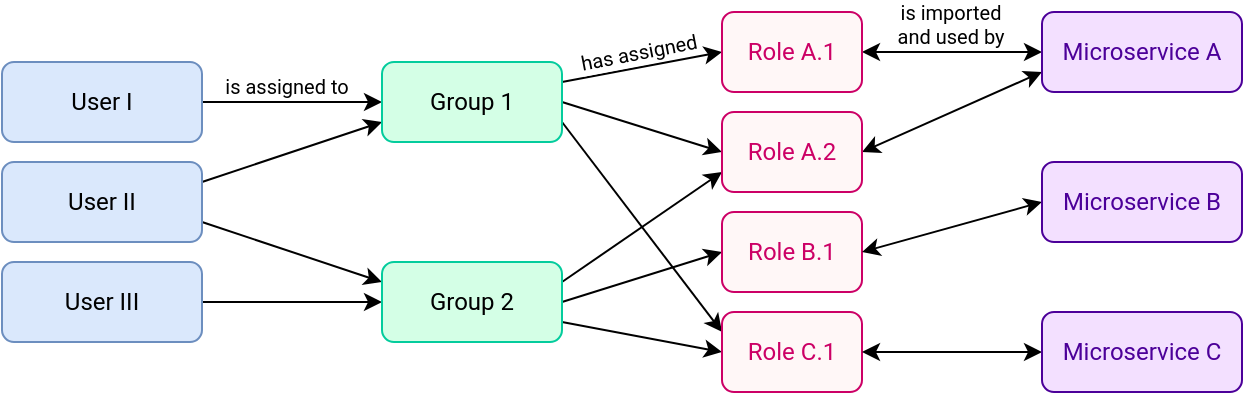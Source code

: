 <mxfile version="13.8.1" type="google"><diagram id="SOJGDQ3V0tpDCRtj3oEf" name="Page-1"><mxGraphModel dx="328" dy="198" grid="1" gridSize="10" guides="1" tooltips="1" connect="1" arrows="1" fold="1" page="1" pageScale="1" pageWidth="620" pageHeight="200" math="0" shadow="0"><root><mxCell id="0"/><mxCell id="1" parent="0"/><mxCell id="yHwz0h-PSisfzpWsAm40-13" style="edgeStyle=entityRelationEdgeStyle;rounded=0;orthogonalLoop=1;jettySize=auto;html=1;exitX=1;exitY=0.5;exitDx=0;exitDy=0;entryX=0;entryY=0.5;entryDx=0;entryDy=0;fontFamily=Roboto;fontSource=https%3A%2F%2Ffonts.googleapis.com%2Fcss%3Ffamily%3DRoboto;fontColor=#CC0066;" parent="1" source="yHwz0h-PSisfzpWsAm40-1" target="yHwz0h-PSisfzpWsAm40-4" edge="1"><mxGeometry relative="1" as="geometry"/></mxCell><mxCell id="yHwz0h-PSisfzpWsAm40-17" value="is assigned to" style="edgeLabel;html=1;align=center;verticalAlign=middle;resizable=0;points=[];fontFamily=Roboto;fontSize=10;" parent="yHwz0h-PSisfzpWsAm40-13" vertex="1" connectable="0"><mxGeometry x="-0.164" relative="1" as="geometry"><mxPoint x="4" y="-8" as="offset"/></mxGeometry></mxCell><mxCell id="yHwz0h-PSisfzpWsAm40-1" value="User I" style="rounded=1;whiteSpace=wrap;html=1;fontFamily=Roboto;fontSource=https%3A%2F%2Ffonts.googleapis.com%2Fcss%3Ffamily%3DRoboto;fillColor=#dae8fc;strokeColor=#6c8ebf;" parent="1" vertex="1"><mxGeometry y="30" width="100" height="40" as="geometry"/></mxCell><mxCell id="yHwz0h-PSisfzpWsAm40-15" style="rounded=0;orthogonalLoop=1;jettySize=auto;html=1;exitX=1;exitY=0.25;exitDx=0;exitDy=0;entryX=0;entryY=0.75;entryDx=0;entryDy=0;fontFamily=Roboto;fontSource=https%3A%2F%2Ffonts.googleapis.com%2Fcss%3Ffamily%3DRoboto;fontColor=#CC0066;" parent="1" source="yHwz0h-PSisfzpWsAm40-2" target="yHwz0h-PSisfzpWsAm40-4" edge="1"><mxGeometry relative="1" as="geometry"/></mxCell><mxCell id="yHwz0h-PSisfzpWsAm40-19" style="rounded=0;orthogonalLoop=1;jettySize=auto;html=1;exitX=1;exitY=0.75;exitDx=0;exitDy=0;fontFamily=Roboto;fontSource=https%3A%2F%2Ffonts.googleapis.com%2Fcss%3Ffamily%3DRoboto;fontColor=#CC0066;entryX=0;entryY=0.25;entryDx=0;entryDy=0;" parent="1" source="yHwz0h-PSisfzpWsAm40-2" target="yHwz0h-PSisfzpWsAm40-5" edge="1"><mxGeometry relative="1" as="geometry"><mxPoint x="210" y="150" as="targetPoint"/></mxGeometry></mxCell><mxCell id="yHwz0h-PSisfzpWsAm40-2" value="User II" style="rounded=1;whiteSpace=wrap;html=1;fontFamily=Roboto;fontSource=https%3A%2F%2Ffonts.googleapis.com%2Fcss%3Ffamily%3DRoboto;fillColor=#dae8fc;strokeColor=#6c8ebf;" parent="1" vertex="1"><mxGeometry y="80" width="100" height="40" as="geometry"/></mxCell><mxCell id="yHwz0h-PSisfzpWsAm40-18" style="edgeStyle=orthogonalEdgeStyle;curved=1;rounded=0;orthogonalLoop=1;jettySize=auto;html=1;exitX=1;exitY=0.5;exitDx=0;exitDy=0;entryX=0;entryY=0.5;entryDx=0;entryDy=0;fontFamily=Roboto;fontSource=https%3A%2F%2Ffonts.googleapis.com%2Fcss%3Ffamily%3DRoboto;fontColor=#CC0066;" parent="1" source="yHwz0h-PSisfzpWsAm40-3" target="yHwz0h-PSisfzpWsAm40-5" edge="1"><mxGeometry relative="1" as="geometry"/></mxCell><mxCell id="yHwz0h-PSisfzpWsAm40-3" value="User III" style="rounded=1;whiteSpace=wrap;html=1;fontFamily=Roboto;fontSource=https%3A%2F%2Ffonts.googleapis.com%2Fcss%3Ffamily%3DRoboto;fillColor=#dae8fc;strokeColor=#6c8ebf;" parent="1" vertex="1"><mxGeometry y="130" width="100" height="40" as="geometry"/></mxCell><mxCell id="yHwz0h-PSisfzpWsAm40-21" style="rounded=0;orthogonalLoop=1;jettySize=auto;html=1;exitX=1;exitY=0.75;exitDx=0;exitDy=0;entryX=0;entryY=0.25;entryDx=0;entryDy=0;fontFamily=Roboto;fontSource=https%3A%2F%2Ffonts.googleapis.com%2Fcss%3Ffamily%3DRoboto;fontSize=8;fontColor=#CC0066;" parent="1" source="yHwz0h-PSisfzpWsAm40-4" target="yHwz0h-PSisfzpWsAm40-6" edge="1"><mxGeometry relative="1" as="geometry"/></mxCell><mxCell id="yHwz0h-PSisfzpWsAm40-22" style="rounded=0;orthogonalLoop=1;jettySize=auto;html=1;exitX=1;exitY=0.5;exitDx=0;exitDy=0;entryX=0;entryY=0.5;entryDx=0;entryDy=0;fontFamily=Roboto;fontSource=https%3A%2F%2Ffonts.googleapis.com%2Fcss%3Ffamily%3DRoboto;fontSize=8;fontColor=#CC0066;" parent="1" source="yHwz0h-PSisfzpWsAm40-4" target="yHwz0h-PSisfzpWsAm40-12" edge="1"><mxGeometry relative="1" as="geometry"/></mxCell><mxCell id="yHwz0h-PSisfzpWsAm40-23" style="rounded=0;orthogonalLoop=1;jettySize=auto;html=1;exitX=1;exitY=0.25;exitDx=0;exitDy=0;entryX=0;entryY=0.5;entryDx=0;entryDy=0;fontFamily=Roboto;fontSource=https%3A%2F%2Ffonts.googleapis.com%2Fcss%3Ffamily%3DRoboto;fontSize=8;fontColor=#CC0066;" parent="1" source="yHwz0h-PSisfzpWsAm40-4" target="yHwz0h-PSisfzpWsAm40-8" edge="1"><mxGeometry relative="1" as="geometry"/></mxCell><mxCell id="yHwz0h-PSisfzpWsAm40-27" value="has assigned" style="edgeLabel;html=1;align=center;verticalAlign=middle;resizable=0;points=[];fontSize=10;fontFamily=Roboto;rotation=349;" parent="yHwz0h-PSisfzpWsAm40-23" vertex="1" connectable="0"><mxGeometry x="-0.306" y="2" relative="1" as="geometry"><mxPoint x="10.46" y="-8" as="offset"/></mxGeometry></mxCell><mxCell id="yHwz0h-PSisfzpWsAm40-4" value="Group 1" style="rounded=1;whiteSpace=wrap;html=1;fontFamily=Roboto;fontSource=https%3A%2F%2Ffonts.googleapis.com%2Fcss%3Ffamily%3DRoboto;fillColor=#D4FFE6;strokeColor=#04CC9D;" parent="1" vertex="1"><mxGeometry x="190" y="30" width="90" height="40" as="geometry"/></mxCell><mxCell id="yHwz0h-PSisfzpWsAm40-24" style="rounded=0;orthogonalLoop=1;jettySize=auto;html=1;exitX=1;exitY=0.25;exitDx=0;exitDy=0;entryX=0;entryY=0.75;entryDx=0;entryDy=0;fontFamily=Roboto;fontSource=https%3A%2F%2Ffonts.googleapis.com%2Fcss%3Ffamily%3DRoboto;fontSize=8;fontColor=#CC0066;" parent="1" source="yHwz0h-PSisfzpWsAm40-5" target="yHwz0h-PSisfzpWsAm40-12" edge="1"><mxGeometry relative="1" as="geometry"/></mxCell><mxCell id="yHwz0h-PSisfzpWsAm40-25" style="edgeStyle=none;rounded=0;orthogonalLoop=1;jettySize=auto;html=1;exitX=1;exitY=0.5;exitDx=0;exitDy=0;entryX=0;entryY=0.5;entryDx=0;entryDy=0;fontFamily=Roboto;fontSource=https%3A%2F%2Ffonts.googleapis.com%2Fcss%3Ffamily%3DRoboto;fontSize=8;fontColor=#CC0066;" parent="1" source="yHwz0h-PSisfzpWsAm40-5" target="yHwz0h-PSisfzpWsAm40-7" edge="1"><mxGeometry relative="1" as="geometry"/></mxCell><mxCell id="yHwz0h-PSisfzpWsAm40-26" style="edgeStyle=none;rounded=0;orthogonalLoop=1;jettySize=auto;html=1;exitX=1;exitY=0.75;exitDx=0;exitDy=0;entryX=0;entryY=0.5;entryDx=0;entryDy=0;fontFamily=Roboto;fontSource=https%3A%2F%2Ffonts.googleapis.com%2Fcss%3Ffamily%3DRoboto;fontSize=8;fontColor=#CC0066;" parent="1" source="yHwz0h-PSisfzpWsAm40-5" target="yHwz0h-PSisfzpWsAm40-6" edge="1"><mxGeometry relative="1" as="geometry"/></mxCell><mxCell id="yHwz0h-PSisfzpWsAm40-5" value="Group 2" style="rounded=1;whiteSpace=wrap;html=1;fontFamily=Roboto;fontSource=https%3A%2F%2Ffonts.googleapis.com%2Fcss%3Ffamily%3DRoboto;fillColor=#D4FFE6;strokeColor=#04CC9D;" parent="1" vertex="1"><mxGeometry x="190" y="130" width="90" height="40" as="geometry"/></mxCell><mxCell id="yHwz0h-PSisfzpWsAm40-6" value="Role C.1" style="rounded=1;whiteSpace=wrap;html=1;strokeColor=#CC0066;fontColor=#CC0066;fillColor=#FFF7F7;fontFamily=Roboto;fontSource=https%3A%2F%2Ffonts.googleapis.com%2Fcss%3Ffamily%3DRoboto;" parent="1" vertex="1"><mxGeometry x="360" y="155" width="70" height="40" as="geometry"/></mxCell><mxCell id="yHwz0h-PSisfzpWsAm40-7" value="Role B.1" style="rounded=1;whiteSpace=wrap;html=1;strokeColor=#CC0066;fontColor=#CC0066;fillColor=#FFF7F7;fontFamily=Roboto;fontSource=https%3A%2F%2Ffonts.googleapis.com%2Fcss%3Ffamily%3DRoboto;" parent="1" vertex="1"><mxGeometry x="360" y="105" width="70" height="40" as="geometry"/></mxCell><mxCell id="yHwz0h-PSisfzpWsAm40-28" style="edgeStyle=none;rounded=0;orthogonalLoop=1;jettySize=auto;html=1;exitX=1;exitY=0.5;exitDx=0;exitDy=0;entryX=0;entryY=0.5;entryDx=0;entryDy=0;fontFamily=Roboto;fontSource=https%3A%2F%2Ffonts.googleapis.com%2Fcss%3Ffamily%3DRoboto;fontSize=8;fontColor=#000000;startArrow=classic;startFill=1;" parent="1" source="yHwz0h-PSisfzpWsAm40-8" target="yHwz0h-PSisfzpWsAm40-9" edge="1"><mxGeometry relative="1" as="geometry"/></mxCell><mxCell id="yHwz0h-PSisfzpWsAm40-31" value="&lt;div style=&quot;font-size: 10px;&quot;&gt;is imported&lt;/div&gt;and used by " style="edgeLabel;html=1;align=center;verticalAlign=middle;resizable=0;points=[];fontSize=10;fontFamily=Roboto;fontColor=#000000;" parent="yHwz0h-PSisfzpWsAm40-28" vertex="1" connectable="0"><mxGeometry x="-0.306" relative="1" as="geometry"><mxPoint x="12.33" y="-14" as="offset"/></mxGeometry></mxCell><mxCell id="yHwz0h-PSisfzpWsAm40-8" value="Role A.1" style="rounded=1;whiteSpace=wrap;html=1;strokeColor=#CC0066;fontColor=#CC0066;fillColor=#FFF7F7;fontFamily=Roboto;fontSource=https%3A%2F%2Ffonts.googleapis.com%2Fcss%3Ffamily%3DRoboto;" parent="1" vertex="1"><mxGeometry x="360" y="5" width="70" height="40" as="geometry"/></mxCell><mxCell id="yHwz0h-PSisfzpWsAm40-32" style="edgeStyle=none;rounded=0;orthogonalLoop=1;jettySize=auto;html=1;exitX=0;exitY=0.75;exitDx=0;exitDy=0;entryX=1;entryY=0.5;entryDx=0;entryDy=0;startArrow=classic;startFill=1;fontFamily=Roboto;fontSource=https%3A%2F%2Ffonts.googleapis.com%2Fcss%3Ffamily%3DRoboto;fontSize=8;fontColor=#000000;" parent="1" source="yHwz0h-PSisfzpWsAm40-9" target="yHwz0h-PSisfzpWsAm40-12" edge="1"><mxGeometry relative="1" as="geometry"/></mxCell><mxCell id="yHwz0h-PSisfzpWsAm40-9" value="Microservice A" style="rounded=1;whiteSpace=wrap;html=1;strokeColor=#4C0099;fontColor=#4C0099;fillColor=#F3E0FF;fontFamily=Roboto;fontSource=https%3A%2F%2Ffonts.googleapis.com%2Fcss%3Ffamily%3DRoboto;" parent="1" vertex="1"><mxGeometry x="520" y="5" width="100" height="40" as="geometry"/></mxCell><mxCell id="yHwz0h-PSisfzpWsAm40-33" style="edgeStyle=none;rounded=0;orthogonalLoop=1;jettySize=auto;html=1;exitX=0;exitY=0.5;exitDx=0;exitDy=0;entryX=1;entryY=0.5;entryDx=0;entryDy=0;startArrow=classic;startFill=1;fontFamily=Roboto;fontSource=https%3A%2F%2Ffonts.googleapis.com%2Fcss%3Ffamily%3DRoboto;fontSize=8;fontColor=#000000;" parent="1" source="yHwz0h-PSisfzpWsAm40-10" target="yHwz0h-PSisfzpWsAm40-7" edge="1"><mxGeometry relative="1" as="geometry"/></mxCell><mxCell id="yHwz0h-PSisfzpWsAm40-10" value="Microservice B" style="rounded=1;whiteSpace=wrap;html=1;strokeColor=#4C0099;fontColor=#4C0099;fillColor=#F3E0FF;fontFamily=Roboto;fontSource=https%3A%2F%2Ffonts.googleapis.com%2Fcss%3Ffamily%3DRoboto;" parent="1" vertex="1"><mxGeometry x="520" y="80" width="100" height="40" as="geometry"/></mxCell><mxCell id="yHwz0h-PSisfzpWsAm40-34" style="edgeStyle=none;rounded=0;orthogonalLoop=1;jettySize=auto;html=1;exitX=0;exitY=0.5;exitDx=0;exitDy=0;entryX=1;entryY=0.5;entryDx=0;entryDy=0;startArrow=classic;startFill=1;fontFamily=Roboto;fontSource=https%3A%2F%2Ffonts.googleapis.com%2Fcss%3Ffamily%3DRoboto;fontSize=8;fontColor=#000000;" parent="1" source="yHwz0h-PSisfzpWsAm40-11" target="yHwz0h-PSisfzpWsAm40-6" edge="1"><mxGeometry relative="1" as="geometry"/></mxCell><mxCell id="yHwz0h-PSisfzpWsAm40-11" value="Microservice C" style="rounded=1;whiteSpace=wrap;html=1;strokeColor=#4C0099;fontColor=#4C0099;fillColor=#F3E0FF;fontFamily=Roboto;fontSource=https%3A%2F%2Ffonts.googleapis.com%2Fcss%3Ffamily%3DRoboto;" parent="1" vertex="1"><mxGeometry x="520" y="155" width="100" height="40" as="geometry"/></mxCell><mxCell id="yHwz0h-PSisfzpWsAm40-12" value="Role A.2" style="rounded=1;whiteSpace=wrap;html=1;strokeColor=#CC0066;fontColor=#CC0066;fillColor=#FFF7F7;fontFamily=Roboto;fontSource=https%3A%2F%2Ffonts.googleapis.com%2Fcss%3Ffamily%3DRoboto;" parent="1" vertex="1"><mxGeometry x="360" y="55" width="70" height="40" as="geometry"/></mxCell></root></mxGraphModel></diagram></mxfile>
